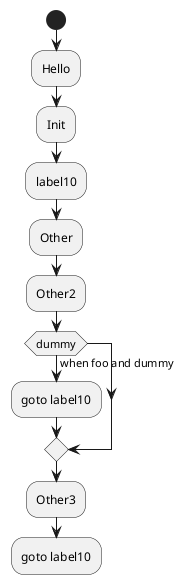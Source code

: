 {
  "sha1": "knqw81yl1y1omu4s3osyk09kaur55we",
  "insertion": {
    "when": "2024-06-03T18:59:33.200Z",
    "user": "plantuml@gmail.com"
  }
}
@startuml
start
:Hello;
:Init;
:label10;
:Other;
:Other2;
if (dummy) then (when foo and dummy)
	:goto label10;
endif
:Other3;
:goto label10;
@enduml
